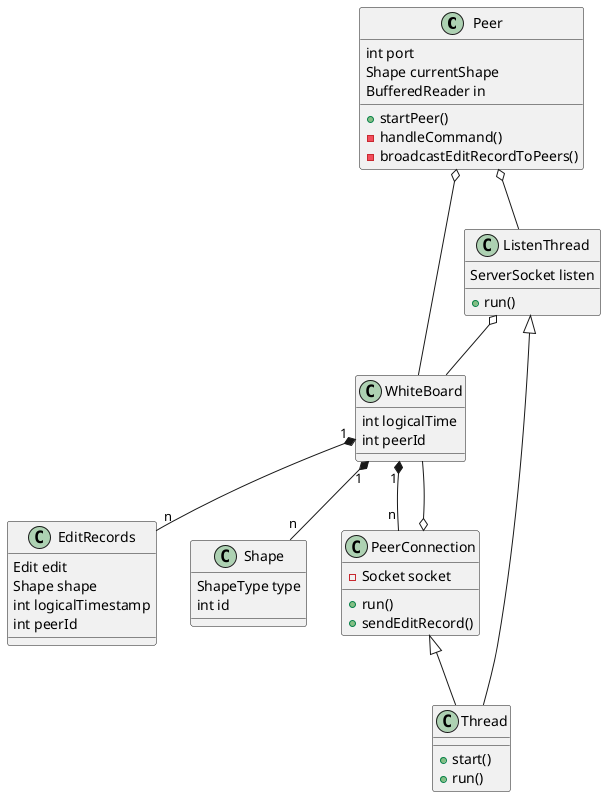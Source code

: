 @startuml Peer
class Peer

Peer o-- WhiteBoard
Peer o-- ListenThread
Peer : int port
Peer : Shape currentShape
Peer : BufferedReader in
Peer : +startPeer()
Peer : -handleCommand()
Peer : -broadcastEditRecordToPeers()

ListenThread <|-- Thread
ListenThread o-- WhiteBoard
ListenThread : ServerSocket listen
ListenThread : +run()

WhiteBoard "1" *-- "n" EditRecords
WhiteBoard "1" *-- "n" Shape
WhiteBoard "1" *-- "n" PeerConnection

WhiteBoard : int logicalTime
WhiteBoard : int peerId

PeerConnection <|-- Thread
PeerConnection o-- WhiteBoard
PeerConnection : -Socket socket
PeerConnection : +run()
PeerConnection : +sendEditRecord()

EditRecords : Edit edit
EditRecords : Shape shape 
EditRecords : int logicalTimestamp
EditRecords : int peerId

Shape : ShapeType type
Shape : int id

Thread : +start()
Thread : +run()
@enduml